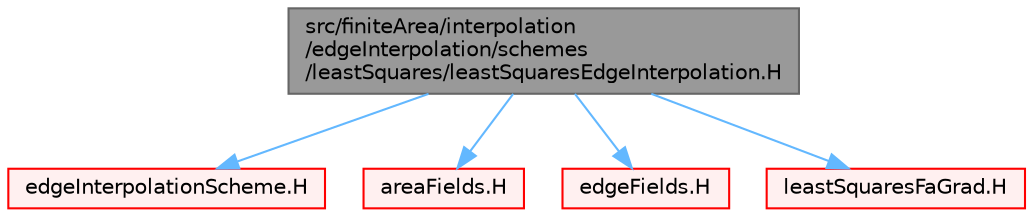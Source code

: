 digraph "src/finiteArea/interpolation/edgeInterpolation/schemes/leastSquares/leastSquaresEdgeInterpolation.H"
{
 // LATEX_PDF_SIZE
  bgcolor="transparent";
  edge [fontname=Helvetica,fontsize=10,labelfontname=Helvetica,labelfontsize=10];
  node [fontname=Helvetica,fontsize=10,shape=box,height=0.2,width=0.4];
  Node1 [id="Node000001",label="src/finiteArea/interpolation\l/edgeInterpolation/schemes\l/leastSquares/leastSquaresEdgeInterpolation.H",height=0.2,width=0.4,color="gray40", fillcolor="grey60", style="filled", fontcolor="black",tooltip=" "];
  Node1 -> Node2 [id="edge1_Node000001_Node000002",color="steelblue1",style="solid",tooltip=" "];
  Node2 [id="Node000002",label="edgeInterpolationScheme.H",height=0.2,width=0.4,color="red", fillcolor="#FFF0F0", style="filled",URL="$edgeInterpolationScheme_8H.html",tooltip=" "];
  Node1 -> Node148 [id="edge2_Node000001_Node000148",color="steelblue1",style="solid",tooltip=" "];
  Node148 [id="Node000148",label="areaFields.H",height=0.2,width=0.4,color="red", fillcolor="#FFF0F0", style="filled",URL="$areaFields_8H.html",tooltip=" "];
  Node1 -> Node386 [id="edge3_Node000001_Node000386",color="steelblue1",style="solid",tooltip=" "];
  Node386 [id="Node000386",label="edgeFields.H",height=0.2,width=0.4,color="red", fillcolor="#FFF0F0", style="filled",URL="$edgeFields_8H.html",tooltip=" "];
  Node1 -> Node394 [id="edge4_Node000001_Node000394",color="steelblue1",style="solid",tooltip=" "];
  Node394 [id="Node000394",label="leastSquaresFaGrad.H",height=0.2,width=0.4,color="red", fillcolor="#FFF0F0", style="filled",URL="$leastSquaresFaGrad_8H.html",tooltip=" "];
}
